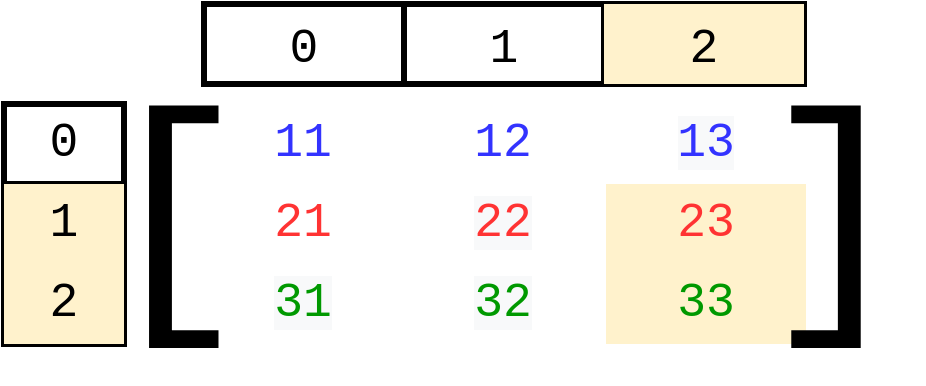 <mxfile version="17.4.2" type="device"><diagram id="6ROJkTGvKRHFpv4IGSwQ" name="Página-1"><mxGraphModel dx="4368" dy="593" grid="1" gridSize="10" guides="1" tooltips="1" connect="1" arrows="1" fold="1" page="1" pageScale="1" pageWidth="500" pageHeight="250" math="0" shadow="0"><root><mxCell id="0"/><mxCell id="1" parent="0"/><mxCell id="7JsVM8OcaB3BLMCebjWA-46" value="" style="shape=table;startSize=0;container=1;collapsible=0;childLayout=tableLayout;fontFamily=Courier New;fontSize=24;fontColor=#009900;strokeWidth=0;strokeColor=none;fillColor=none;swimlaneLine=0;" parent="1" vertex="1"><mxGeometry x="-3379" y="90" width="300" height="120" as="geometry"/></mxCell><mxCell id="7JsVM8OcaB3BLMCebjWA-47" value="" style="shape=tableRow;horizontal=0;startSize=0;swimlaneHead=0;swimlaneBody=0;top=0;left=0;bottom=0;right=0;collapsible=0;dropTarget=0;fillColor=none;points=[[0,0.5],[1,0.5]];portConstraint=eastwest;fontFamily=Courier New;fontSize=24;fontColor=#009900;" parent="7JsVM8OcaB3BLMCebjWA-46" vertex="1"><mxGeometry width="300" height="40" as="geometry"/></mxCell><mxCell id="7JsVM8OcaB3BLMCebjWA-48" value="&lt;font color=&quot;#3333ff&quot; style=&quot;font-size: 24px&quot;&gt;11&lt;/font&gt;" style="shape=partialRectangle;html=1;whiteSpace=wrap;connectable=0;overflow=hidden;fillColor=none;top=0;left=0;bottom=0;right=0;pointerEvents=1;fontFamily=Courier New;fontSize=24;strokeColor=#d6b656;" parent="7JsVM8OcaB3BLMCebjWA-47" vertex="1"><mxGeometry width="97" height="40" as="geometry"><mxRectangle width="97" height="40" as="alternateBounds"/></mxGeometry></mxCell><mxCell id="7JsVM8OcaB3BLMCebjWA-49" value="&lt;span style=&quot;color: rgb(51 , 51 , 255) ; font-family: &amp;#34;courier new&amp;#34; ; font-size: 24px ; font-style: normal ; font-weight: 400 ; letter-spacing: normal ; text-align: center ; text-indent: 0px ; text-transform: none ; word-spacing: 0px ; display: inline ; float: none&quot;&gt;12&lt;/span&gt;" style="shape=partialRectangle;html=1;whiteSpace=wrap;connectable=0;overflow=hidden;fillColor=none;top=0;left=0;bottom=0;right=0;pointerEvents=1;fontFamily=Courier New;fontSize=24;strokeColor=#d6b656;" parent="7JsVM8OcaB3BLMCebjWA-47" vertex="1"><mxGeometry x="97" width="103" height="40" as="geometry"><mxRectangle width="103" height="40" as="alternateBounds"/></mxGeometry></mxCell><mxCell id="7JsVM8OcaB3BLMCebjWA-50" value="&lt;span style=&quot;color: rgb(51 , 51 , 255) ; font-family: &amp;#34;courier new&amp;#34; ; font-size: 24px ; font-style: normal ; font-weight: 400 ; letter-spacing: normal ; text-align: center ; text-indent: 0px ; text-transform: none ; word-spacing: 0px ; background-color: rgb(248 , 249 , 250) ; display: inline ; float: none&quot;&gt;13&lt;/span&gt;" style="shape=partialRectangle;html=1;whiteSpace=wrap;connectable=0;overflow=hidden;fillColor=none;top=0;left=0;bottom=0;right=0;pointerEvents=1;fontFamily=Courier New;fontSize=24;fontColor=#009900;" parent="7JsVM8OcaB3BLMCebjWA-47" vertex="1"><mxGeometry x="200" width="100" height="40" as="geometry"><mxRectangle width="100" height="40" as="alternateBounds"/></mxGeometry></mxCell><mxCell id="7JsVM8OcaB3BLMCebjWA-51" value="" style="shape=tableRow;horizontal=0;startSize=0;swimlaneHead=0;swimlaneBody=0;top=0;left=0;bottom=0;right=0;collapsible=0;dropTarget=0;fillColor=none;points=[[0,0.5],[1,0.5]];portConstraint=eastwest;fontFamily=Courier New;fontSize=24;fontColor=#009900;" parent="7JsVM8OcaB3BLMCebjWA-46" vertex="1"><mxGeometry y="40" width="300" height="40" as="geometry"/></mxCell><mxCell id="7JsVM8OcaB3BLMCebjWA-52" value="&lt;font color=&quot;#ff3333&quot;&gt;21&lt;/font&gt;" style="shape=partialRectangle;html=1;whiteSpace=wrap;connectable=0;overflow=hidden;fillColor=none;top=0;left=0;bottom=0;right=0;pointerEvents=1;fontFamily=Courier New;fontSize=24;fontColor=#009900;" parent="7JsVM8OcaB3BLMCebjWA-51" vertex="1"><mxGeometry width="97" height="40" as="geometry"><mxRectangle width="97" height="40" as="alternateBounds"/></mxGeometry></mxCell><mxCell id="7JsVM8OcaB3BLMCebjWA-53" value="&lt;span style=&quot;color: rgb(255 , 51 , 51) ; font-family: &amp;#34;courier new&amp;#34; ; font-size: 24px ; font-style: normal ; font-weight: 400 ; letter-spacing: normal ; text-align: center ; text-indent: 0px ; text-transform: none ; word-spacing: 0px ; background-color: rgb(248 , 249 , 250) ; display: inline ; float: none&quot;&gt;22&lt;/span&gt;" style="shape=partialRectangle;html=1;whiteSpace=wrap;connectable=0;overflow=hidden;fillColor=none;top=0;left=0;bottom=0;right=0;pointerEvents=1;fontFamily=Courier New;fontSize=24;fontColor=#009900;" parent="7JsVM8OcaB3BLMCebjWA-51" vertex="1"><mxGeometry x="97" width="103" height="40" as="geometry"><mxRectangle width="103" height="40" as="alternateBounds"/></mxGeometry></mxCell><mxCell id="7JsVM8OcaB3BLMCebjWA-54" value="&lt;span style=&quot;color: rgb(255, 51, 51); font-family: &amp;quot;courier new&amp;quot;; font-size: 24px; font-style: normal; font-weight: 400; letter-spacing: normal; text-align: center; text-indent: 0px; text-transform: none; word-spacing: 0px; display: inline; float: none;&quot;&gt;23&lt;/span&gt;" style="shape=partialRectangle;html=1;whiteSpace=wrap;connectable=0;overflow=hidden;fillColor=#fff2cc;top=0;left=0;bottom=0;right=0;pointerEvents=1;fontFamily=Courier New;fontSize=24;labelBorderColor=none;strokeColor=#d6b656;labelBackgroundColor=none;" parent="7JsVM8OcaB3BLMCebjWA-51" vertex="1"><mxGeometry x="200" width="100" height="40" as="geometry"><mxRectangle width="100" height="40" as="alternateBounds"/></mxGeometry></mxCell><mxCell id="7JsVM8OcaB3BLMCebjWA-55" value="" style="shape=tableRow;horizontal=0;startSize=0;swimlaneHead=0;swimlaneBody=0;top=0;left=0;bottom=0;right=0;collapsible=0;dropTarget=0;fillColor=none;points=[[0,0.5],[1,0.5]];portConstraint=eastwest;fontFamily=Courier New;fontSize=24;fontColor=#009900;" parent="7JsVM8OcaB3BLMCebjWA-46" vertex="1"><mxGeometry y="80" width="300" height="40" as="geometry"/></mxCell><mxCell id="7JsVM8OcaB3BLMCebjWA-56" value="&lt;span style=&quot;font-family: &amp;#34;courier new&amp;#34; ; font-size: 24px ; font-style: normal ; font-weight: 400 ; letter-spacing: normal ; text-align: center ; text-indent: 0px ; text-transform: none ; word-spacing: 0px ; background-color: rgb(248 , 249 , 250) ; display: inline ; float: none&quot;&gt;31&lt;/span&gt;" style="shape=partialRectangle;html=1;whiteSpace=wrap;connectable=0;overflow=hidden;fillColor=none;top=0;left=0;bottom=0;right=0;pointerEvents=1;fontFamily=Courier New;fontSize=24;fontColor=#009900;" parent="7JsVM8OcaB3BLMCebjWA-55" vertex="1"><mxGeometry width="97" height="40" as="geometry"><mxRectangle width="97" height="40" as="alternateBounds"/></mxGeometry></mxCell><mxCell id="7JsVM8OcaB3BLMCebjWA-57" value="&lt;span style=&quot;color: rgb(0 , 153 , 0) ; font-family: &amp;#34;courier new&amp;#34; ; font-size: 24px ; font-style: normal ; font-weight: 400 ; letter-spacing: normal ; text-align: center ; text-indent: 0px ; text-transform: none ; word-spacing: 0px ; background-color: rgb(248 , 249 , 250) ; display: inline ; float: none&quot;&gt;32&lt;/span&gt;" style="shape=partialRectangle;html=1;whiteSpace=wrap;connectable=0;overflow=hidden;fillColor=none;top=0;left=0;bottom=0;right=0;pointerEvents=1;fontFamily=Courier New;fontSize=24;fontColor=#009900;" parent="7JsVM8OcaB3BLMCebjWA-55" vertex="1"><mxGeometry x="97" width="103" height="40" as="geometry"><mxRectangle width="103" height="40" as="alternateBounds"/></mxGeometry></mxCell><mxCell id="7JsVM8OcaB3BLMCebjWA-58" value="&lt;span style=&quot;color: rgb(0 , 153 , 0) ; font-family: &amp;#34;courier new&amp;#34; ; font-size: 24px ; font-style: normal ; font-weight: 400 ; letter-spacing: normal ; text-align: center ; text-indent: 0px ; text-transform: none ; word-spacing: 0px ; display: inline ; float: none&quot;&gt;33&lt;/span&gt;" style="shape=partialRectangle;html=1;whiteSpace=wrap;connectable=0;overflow=hidden;fillColor=#fff2cc;top=0;left=0;bottom=0;right=0;pointerEvents=1;fontFamily=Courier New;fontSize=24;strokeColor=#d6b656;" parent="7JsVM8OcaB3BLMCebjWA-55" vertex="1"><mxGeometry x="200" width="100" height="40" as="geometry"><mxRectangle width="100" height="40" as="alternateBounds"/></mxGeometry></mxCell><mxCell id="7JsVM8OcaB3BLMCebjWA-59" value="[" style="text;resizable=0;autosize=1;align=center;verticalAlign=middle;points=[];fillColor=none;strokeColor=none;rounded=0;fontFamily=Courier New;fontSize=130;fontColor=#000000;spacing=0;html=1;fontStyle=0" parent="1" vertex="1"><mxGeometry x="-3440" y="70" width="90" height="160" as="geometry"/></mxCell><mxCell id="7JsVM8OcaB3BLMCebjWA-60" value="]" style="text;resizable=0;autosize=1;align=center;verticalAlign=middle;points=[];fillColor=none;strokeColor=none;rounded=0;fontFamily=Courier New;fontSize=130;fontColor=#000000;spacing=0;html=1;fontStyle=0" parent="1" vertex="1"><mxGeometry x="-3110" y="70" width="90" height="160" as="geometry"/></mxCell><mxCell id="7JsVM8OcaB3BLMCebjWA-62" value="" style="shape=table;startSize=0;container=1;collapsible=0;childLayout=tableLayout;labelBorderColor=none;fontFamily=Courier New;fontSize=30;strokeWidth=3;html=1;" parent="1" vertex="1"><mxGeometry x="-3380" y="40" width="300" height="40" as="geometry"/></mxCell><mxCell id="7JsVM8OcaB3BLMCebjWA-63" value="" style="shape=tableRow;horizontal=0;startSize=0;swimlaneHead=0;swimlaneBody=0;top=0;left=0;bottom=0;right=0;collapsible=0;dropTarget=0;fillColor=none;points=[[0,0.5],[1,0.5]];portConstraint=eastwest;labelBorderColor=default;fontFamily=Courier New;fontSize=30;fontColor=#000000;strokeWidth=0;html=1;" parent="7JsVM8OcaB3BLMCebjWA-62" vertex="1"><mxGeometry width="300" height="40" as="geometry"/></mxCell><mxCell id="7JsVM8OcaB3BLMCebjWA-64" value="&lt;font style=&quot;font-size: 24px&quot;&gt;0&lt;/font&gt;" style="shape=partialRectangle;html=1;connectable=0;overflow=hidden;fillColor=none;top=0;left=0;bottom=0;right=0;pointerEvents=1;labelBorderColor=none;fontFamily=Courier New;fontSize=30;strokeWidth=0;strokeColor=#d6b656;" parent="7JsVM8OcaB3BLMCebjWA-63" vertex="1"><mxGeometry width="100" height="40" as="geometry"><mxRectangle width="100" height="40" as="alternateBounds"/></mxGeometry></mxCell><mxCell id="7JsVM8OcaB3BLMCebjWA-65" value="&lt;font face=&quot;courier new&quot;&gt;&lt;span style=&quot;font-size: 24px&quot;&gt;1&lt;/span&gt;&lt;/font&gt;" style="shape=partialRectangle;html=1;whiteSpace=wrap;connectable=0;overflow=hidden;fillColor=none;top=0;left=0;bottom=0;right=0;pointerEvents=1;labelBorderColor=none;fontFamily=Courier New;fontSize=30;strokeWidth=0;strokeColor=#d6b656;" parent="7JsVM8OcaB3BLMCebjWA-63" vertex="1"><mxGeometry x="100" width="100" height="40" as="geometry"><mxRectangle width="100" height="40" as="alternateBounds"/></mxGeometry></mxCell><mxCell id="7JsVM8OcaB3BLMCebjWA-66" value="&lt;span style=&quot;color: rgb(0, 0, 0); font-family: &amp;quot;courier new&amp;quot;; font-size: 24px; font-style: normal; font-weight: 400; letter-spacing: normal; text-align: center; text-indent: 0px; text-transform: none; word-spacing: 0px; display: inline; float: none;&quot;&gt;2&lt;/span&gt;" style="shape=partialRectangle;html=1;whiteSpace=wrap;connectable=0;overflow=hidden;top=0;left=0;bottom=0;right=0;pointerEvents=1;labelBorderColor=none;fontFamily=Courier New;fontSize=30;strokeWidth=1;labelBackgroundColor=none;fillColor=#fff2cc;strokeColor=#d6b656;" parent="7JsVM8OcaB3BLMCebjWA-63" vertex="1"><mxGeometry x="200" width="100" height="40" as="geometry"><mxRectangle width="100" height="40" as="alternateBounds"/></mxGeometry></mxCell><mxCell id="7JsVM8OcaB3BLMCebjWA-67" value="" style="shape=table;startSize=0;container=1;collapsible=0;childLayout=tableLayout;labelBackgroundColor=none;labelBorderColor=none;fontFamily=Courier New;fontSize=24;fontColor=#000000;strokeWidth=3;html=1;" parent="1" vertex="1"><mxGeometry x="-3480" y="90" width="60" height="120" as="geometry"/></mxCell><mxCell id="7JsVM8OcaB3BLMCebjWA-68" value="" style="shape=tableRow;horizontal=0;startSize=0;swimlaneHead=0;swimlaneBody=0;top=0;left=0;bottom=0;right=0;collapsible=0;dropTarget=0;fillColor=none;points=[[0,0.5],[1,0.5]];portConstraint=eastwest;labelBackgroundColor=none;labelBorderColor=none;fontFamily=Courier New;fontSize=24;fontColor=#000000;strokeWidth=3;html=1;" parent="7JsVM8OcaB3BLMCebjWA-67" vertex="1"><mxGeometry width="60" height="40" as="geometry"/></mxCell><mxCell id="7JsVM8OcaB3BLMCebjWA-69" value="0" style="shape=partialRectangle;html=1;whiteSpace=wrap;connectable=0;overflow=hidden;fillColor=none;top=0;left=0;bottom=0;right=0;pointerEvents=1;labelBackgroundColor=none;labelBorderColor=none;fontFamily=Courier New;fontSize=24;strokeWidth=3;strokeColor=#d6b656;" parent="7JsVM8OcaB3BLMCebjWA-68" vertex="1"><mxGeometry width="60" height="40" as="geometry"><mxRectangle width="60" height="40" as="alternateBounds"/></mxGeometry></mxCell><mxCell id="7JsVM8OcaB3BLMCebjWA-70" value="" style="shape=tableRow;horizontal=0;startSize=0;swimlaneHead=0;swimlaneBody=0;top=0;left=0;bottom=0;right=0;collapsible=0;dropTarget=0;fillColor=none;points=[[0,0.5],[1,0.5]];portConstraint=eastwest;labelBackgroundColor=none;labelBorderColor=none;fontFamily=Courier New;fontSize=24;fontColor=#000000;strokeWidth=3;html=1;" parent="7JsVM8OcaB3BLMCebjWA-67" vertex="1"><mxGeometry y="40" width="60" height="40" as="geometry"/></mxCell><mxCell id="7JsVM8OcaB3BLMCebjWA-71" value="1" style="shape=partialRectangle;html=1;whiteSpace=wrap;connectable=0;overflow=hidden;fillColor=#fff2cc;top=0;left=0;bottom=0;right=0;pointerEvents=1;labelBackgroundColor=none;labelBorderColor=none;fontFamily=Courier New;fontSize=24;strokeWidth=3;strokeColor=#d6b656;" parent="7JsVM8OcaB3BLMCebjWA-70" vertex="1"><mxGeometry width="60" height="40" as="geometry"><mxRectangle width="60" height="40" as="alternateBounds"/></mxGeometry></mxCell><mxCell id="7JsVM8OcaB3BLMCebjWA-72" value="" style="shape=tableRow;horizontal=0;startSize=0;swimlaneHead=0;swimlaneBody=0;top=0;left=0;bottom=0;right=0;collapsible=0;dropTarget=0;fillColor=none;points=[[0,0.5],[1,0.5]];portConstraint=eastwest;labelBackgroundColor=none;labelBorderColor=none;fontFamily=Courier New;fontSize=24;fontColor=#000000;strokeWidth=3;html=1;" parent="7JsVM8OcaB3BLMCebjWA-67" vertex="1"><mxGeometry y="80" width="60" height="40" as="geometry"/></mxCell><mxCell id="7JsVM8OcaB3BLMCebjWA-73" value="2" style="shape=partialRectangle;html=1;whiteSpace=wrap;connectable=0;overflow=hidden;fillColor=#fff2cc;top=0;left=0;bottom=0;right=0;pointerEvents=1;labelBackgroundColor=none;labelBorderColor=none;fontFamily=Courier New;fontSize=24;strokeWidth=3;strokeColor=#d6b656;" parent="7JsVM8OcaB3BLMCebjWA-72" vertex="1"><mxGeometry width="60" height="40" as="geometry"><mxRectangle width="60" height="40" as="alternateBounds"/></mxGeometry></mxCell></root></mxGraphModel></diagram></mxfile>